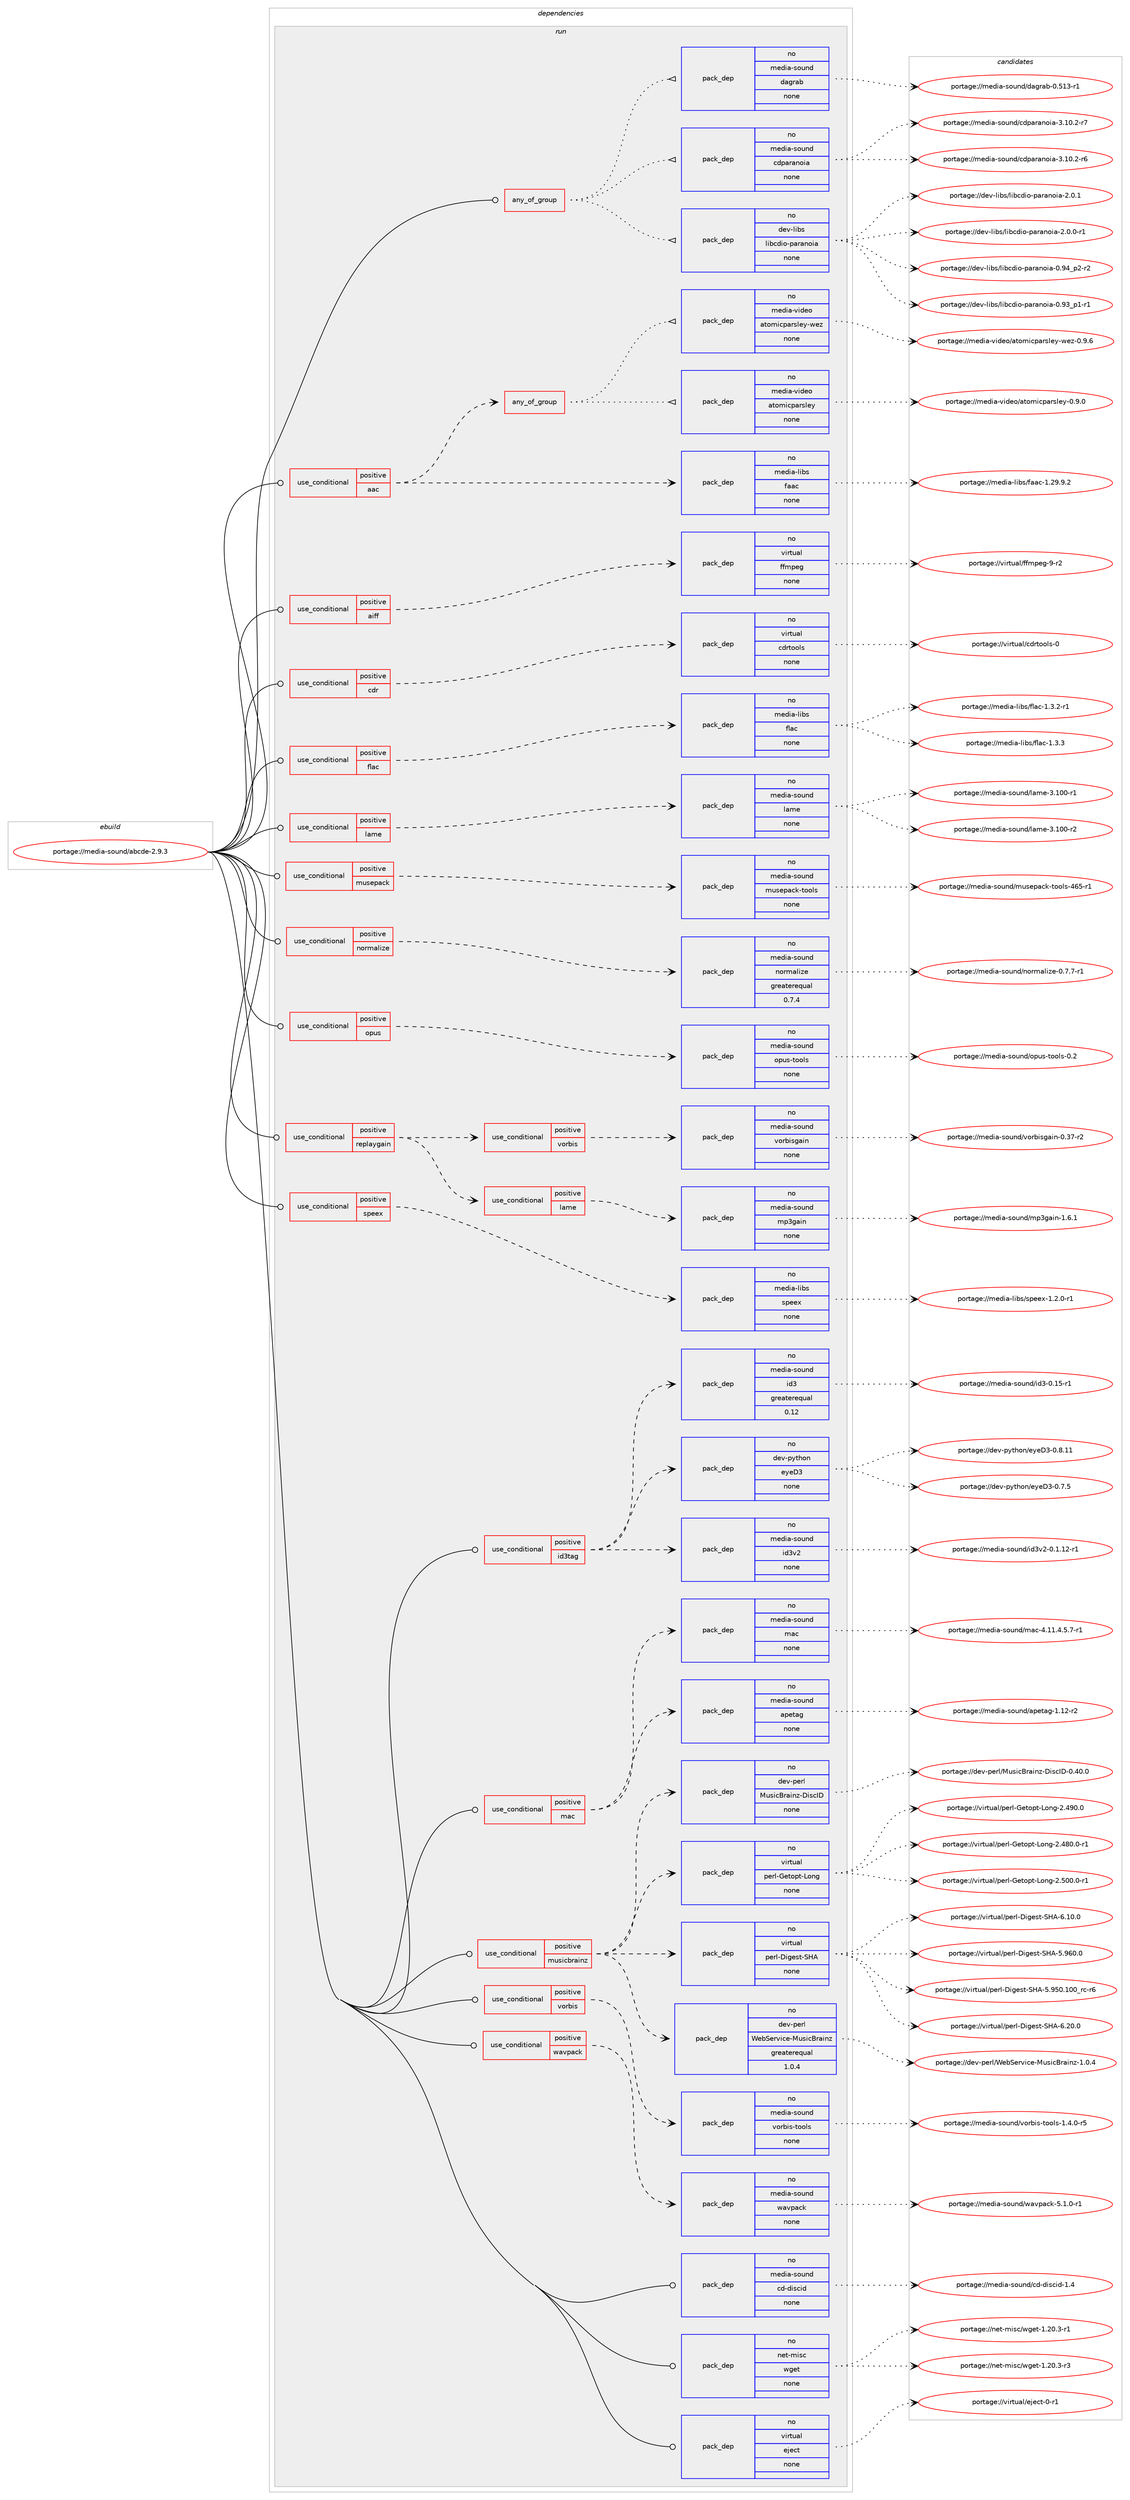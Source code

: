 digraph prolog {

# *************
# Graph options
# *************

newrank=true;
concentrate=true;
compound=true;
graph [rankdir=LR,fontname=Helvetica,fontsize=10,ranksep=1.5];#, ranksep=2.5, nodesep=0.2];
edge  [arrowhead=vee];
node  [fontname=Helvetica,fontsize=10];

# **********
# The ebuild
# **********

subgraph cluster_leftcol {
color=gray;
label=<<i>ebuild</i>>;
id [label="portage://media-sound/abcde-2.9.3", color=red, width=4, href="../media-sound/abcde-2.9.3.svg"];
}

# ****************
# The dependencies
# ****************

subgraph cluster_midcol {
color=gray;
label=<<i>dependencies</i>>;
subgraph cluster_compile {
fillcolor="#eeeeee";
style=filled;
label=<<i>compile</i>>;
}
subgraph cluster_compileandrun {
fillcolor="#eeeeee";
style=filled;
label=<<i>compile and run</i>>;
}
subgraph cluster_run {
fillcolor="#eeeeee";
style=filled;
label=<<i>run</i>>;
subgraph any2854 {
dependency197017 [label=<<TABLE BORDER="0" CELLBORDER="1" CELLSPACING="0" CELLPADDING="4"><TR><TD CELLPADDING="10">any_of_group</TD></TR></TABLE>>, shape=none, color=red];subgraph pack149127 {
dependency197018 [label=<<TABLE BORDER="0" CELLBORDER="1" CELLSPACING="0" CELLPADDING="4" WIDTH="220"><TR><TD ROWSPAN="6" CELLPADDING="30">pack_dep</TD></TR><TR><TD WIDTH="110">no</TD></TR><TR><TD>dev-libs</TD></TR><TR><TD>libcdio-paranoia</TD></TR><TR><TD>none</TD></TR><TR><TD></TD></TR></TABLE>>, shape=none, color=blue];
}
dependency197017:e -> dependency197018:w [weight=20,style="dotted",arrowhead="oinv"];
subgraph pack149128 {
dependency197019 [label=<<TABLE BORDER="0" CELLBORDER="1" CELLSPACING="0" CELLPADDING="4" WIDTH="220"><TR><TD ROWSPAN="6" CELLPADDING="30">pack_dep</TD></TR><TR><TD WIDTH="110">no</TD></TR><TR><TD>media-sound</TD></TR><TR><TD>cdparanoia</TD></TR><TR><TD>none</TD></TR><TR><TD></TD></TR></TABLE>>, shape=none, color=blue];
}
dependency197017:e -> dependency197019:w [weight=20,style="dotted",arrowhead="oinv"];
subgraph pack149129 {
dependency197020 [label=<<TABLE BORDER="0" CELLBORDER="1" CELLSPACING="0" CELLPADDING="4" WIDTH="220"><TR><TD ROWSPAN="6" CELLPADDING="30">pack_dep</TD></TR><TR><TD WIDTH="110">no</TD></TR><TR><TD>media-sound</TD></TR><TR><TD>dagrab</TD></TR><TR><TD>none</TD></TR><TR><TD></TD></TR></TABLE>>, shape=none, color=blue];
}
dependency197017:e -> dependency197020:w [weight=20,style="dotted",arrowhead="oinv"];
}
id:e -> dependency197017:w [weight=20,style="solid",arrowhead="odot"];
subgraph cond44886 {
dependency197021 [label=<<TABLE BORDER="0" CELLBORDER="1" CELLSPACING="0" CELLPADDING="4"><TR><TD ROWSPAN="3" CELLPADDING="10">use_conditional</TD></TR><TR><TD>positive</TD></TR><TR><TD>aac</TD></TR></TABLE>>, shape=none, color=red];
subgraph pack149130 {
dependency197022 [label=<<TABLE BORDER="0" CELLBORDER="1" CELLSPACING="0" CELLPADDING="4" WIDTH="220"><TR><TD ROWSPAN="6" CELLPADDING="30">pack_dep</TD></TR><TR><TD WIDTH="110">no</TD></TR><TR><TD>media-libs</TD></TR><TR><TD>faac</TD></TR><TR><TD>none</TD></TR><TR><TD></TD></TR></TABLE>>, shape=none, color=blue];
}
dependency197021:e -> dependency197022:w [weight=20,style="dashed",arrowhead="vee"];
subgraph any2855 {
dependency197023 [label=<<TABLE BORDER="0" CELLBORDER="1" CELLSPACING="0" CELLPADDING="4"><TR><TD CELLPADDING="10">any_of_group</TD></TR></TABLE>>, shape=none, color=red];subgraph pack149131 {
dependency197024 [label=<<TABLE BORDER="0" CELLBORDER="1" CELLSPACING="0" CELLPADDING="4" WIDTH="220"><TR><TD ROWSPAN="6" CELLPADDING="30">pack_dep</TD></TR><TR><TD WIDTH="110">no</TD></TR><TR><TD>media-video</TD></TR><TR><TD>atomicparsley</TD></TR><TR><TD>none</TD></TR><TR><TD></TD></TR></TABLE>>, shape=none, color=blue];
}
dependency197023:e -> dependency197024:w [weight=20,style="dotted",arrowhead="oinv"];
subgraph pack149132 {
dependency197025 [label=<<TABLE BORDER="0" CELLBORDER="1" CELLSPACING="0" CELLPADDING="4" WIDTH="220"><TR><TD ROWSPAN="6" CELLPADDING="30">pack_dep</TD></TR><TR><TD WIDTH="110">no</TD></TR><TR><TD>media-video</TD></TR><TR><TD>atomicparsley-wez</TD></TR><TR><TD>none</TD></TR><TR><TD></TD></TR></TABLE>>, shape=none, color=blue];
}
dependency197023:e -> dependency197025:w [weight=20,style="dotted",arrowhead="oinv"];
}
dependency197021:e -> dependency197023:w [weight=20,style="dashed",arrowhead="vee"];
}
id:e -> dependency197021:w [weight=20,style="solid",arrowhead="odot"];
subgraph cond44887 {
dependency197026 [label=<<TABLE BORDER="0" CELLBORDER="1" CELLSPACING="0" CELLPADDING="4"><TR><TD ROWSPAN="3" CELLPADDING="10">use_conditional</TD></TR><TR><TD>positive</TD></TR><TR><TD>aiff</TD></TR></TABLE>>, shape=none, color=red];
subgraph pack149133 {
dependency197027 [label=<<TABLE BORDER="0" CELLBORDER="1" CELLSPACING="0" CELLPADDING="4" WIDTH="220"><TR><TD ROWSPAN="6" CELLPADDING="30">pack_dep</TD></TR><TR><TD WIDTH="110">no</TD></TR><TR><TD>virtual</TD></TR><TR><TD>ffmpeg</TD></TR><TR><TD>none</TD></TR><TR><TD></TD></TR></TABLE>>, shape=none, color=blue];
}
dependency197026:e -> dependency197027:w [weight=20,style="dashed",arrowhead="vee"];
}
id:e -> dependency197026:w [weight=20,style="solid",arrowhead="odot"];
subgraph cond44888 {
dependency197028 [label=<<TABLE BORDER="0" CELLBORDER="1" CELLSPACING="0" CELLPADDING="4"><TR><TD ROWSPAN="3" CELLPADDING="10">use_conditional</TD></TR><TR><TD>positive</TD></TR><TR><TD>cdr</TD></TR></TABLE>>, shape=none, color=red];
subgraph pack149134 {
dependency197029 [label=<<TABLE BORDER="0" CELLBORDER="1" CELLSPACING="0" CELLPADDING="4" WIDTH="220"><TR><TD ROWSPAN="6" CELLPADDING="30">pack_dep</TD></TR><TR><TD WIDTH="110">no</TD></TR><TR><TD>virtual</TD></TR><TR><TD>cdrtools</TD></TR><TR><TD>none</TD></TR><TR><TD></TD></TR></TABLE>>, shape=none, color=blue];
}
dependency197028:e -> dependency197029:w [weight=20,style="dashed",arrowhead="vee"];
}
id:e -> dependency197028:w [weight=20,style="solid",arrowhead="odot"];
subgraph cond44889 {
dependency197030 [label=<<TABLE BORDER="0" CELLBORDER="1" CELLSPACING="0" CELLPADDING="4"><TR><TD ROWSPAN="3" CELLPADDING="10">use_conditional</TD></TR><TR><TD>positive</TD></TR><TR><TD>flac</TD></TR></TABLE>>, shape=none, color=red];
subgraph pack149135 {
dependency197031 [label=<<TABLE BORDER="0" CELLBORDER="1" CELLSPACING="0" CELLPADDING="4" WIDTH="220"><TR><TD ROWSPAN="6" CELLPADDING="30">pack_dep</TD></TR><TR><TD WIDTH="110">no</TD></TR><TR><TD>media-libs</TD></TR><TR><TD>flac</TD></TR><TR><TD>none</TD></TR><TR><TD></TD></TR></TABLE>>, shape=none, color=blue];
}
dependency197030:e -> dependency197031:w [weight=20,style="dashed",arrowhead="vee"];
}
id:e -> dependency197030:w [weight=20,style="solid",arrowhead="odot"];
subgraph cond44890 {
dependency197032 [label=<<TABLE BORDER="0" CELLBORDER="1" CELLSPACING="0" CELLPADDING="4"><TR><TD ROWSPAN="3" CELLPADDING="10">use_conditional</TD></TR><TR><TD>positive</TD></TR><TR><TD>id3tag</TD></TR></TABLE>>, shape=none, color=red];
subgraph pack149136 {
dependency197033 [label=<<TABLE BORDER="0" CELLBORDER="1" CELLSPACING="0" CELLPADDING="4" WIDTH="220"><TR><TD ROWSPAN="6" CELLPADDING="30">pack_dep</TD></TR><TR><TD WIDTH="110">no</TD></TR><TR><TD>dev-python</TD></TR><TR><TD>eyeD3</TD></TR><TR><TD>none</TD></TR><TR><TD></TD></TR></TABLE>>, shape=none, color=blue];
}
dependency197032:e -> dependency197033:w [weight=20,style="dashed",arrowhead="vee"];
subgraph pack149137 {
dependency197034 [label=<<TABLE BORDER="0" CELLBORDER="1" CELLSPACING="0" CELLPADDING="4" WIDTH="220"><TR><TD ROWSPAN="6" CELLPADDING="30">pack_dep</TD></TR><TR><TD WIDTH="110">no</TD></TR><TR><TD>media-sound</TD></TR><TR><TD>id3</TD></TR><TR><TD>greaterequal</TD></TR><TR><TD>0.12</TD></TR></TABLE>>, shape=none, color=blue];
}
dependency197032:e -> dependency197034:w [weight=20,style="dashed",arrowhead="vee"];
subgraph pack149138 {
dependency197035 [label=<<TABLE BORDER="0" CELLBORDER="1" CELLSPACING="0" CELLPADDING="4" WIDTH="220"><TR><TD ROWSPAN="6" CELLPADDING="30">pack_dep</TD></TR><TR><TD WIDTH="110">no</TD></TR><TR><TD>media-sound</TD></TR><TR><TD>id3v2</TD></TR><TR><TD>none</TD></TR><TR><TD></TD></TR></TABLE>>, shape=none, color=blue];
}
dependency197032:e -> dependency197035:w [weight=20,style="dashed",arrowhead="vee"];
}
id:e -> dependency197032:w [weight=20,style="solid",arrowhead="odot"];
subgraph cond44891 {
dependency197036 [label=<<TABLE BORDER="0" CELLBORDER="1" CELLSPACING="0" CELLPADDING="4"><TR><TD ROWSPAN="3" CELLPADDING="10">use_conditional</TD></TR><TR><TD>positive</TD></TR><TR><TD>lame</TD></TR></TABLE>>, shape=none, color=red];
subgraph pack149139 {
dependency197037 [label=<<TABLE BORDER="0" CELLBORDER="1" CELLSPACING="0" CELLPADDING="4" WIDTH="220"><TR><TD ROWSPAN="6" CELLPADDING="30">pack_dep</TD></TR><TR><TD WIDTH="110">no</TD></TR><TR><TD>media-sound</TD></TR><TR><TD>lame</TD></TR><TR><TD>none</TD></TR><TR><TD></TD></TR></TABLE>>, shape=none, color=blue];
}
dependency197036:e -> dependency197037:w [weight=20,style="dashed",arrowhead="vee"];
}
id:e -> dependency197036:w [weight=20,style="solid",arrowhead="odot"];
subgraph cond44892 {
dependency197038 [label=<<TABLE BORDER="0" CELLBORDER="1" CELLSPACING="0" CELLPADDING="4"><TR><TD ROWSPAN="3" CELLPADDING="10">use_conditional</TD></TR><TR><TD>positive</TD></TR><TR><TD>mac</TD></TR></TABLE>>, shape=none, color=red];
subgraph pack149140 {
dependency197039 [label=<<TABLE BORDER="0" CELLBORDER="1" CELLSPACING="0" CELLPADDING="4" WIDTH="220"><TR><TD ROWSPAN="6" CELLPADDING="30">pack_dep</TD></TR><TR><TD WIDTH="110">no</TD></TR><TR><TD>media-sound</TD></TR><TR><TD>apetag</TD></TR><TR><TD>none</TD></TR><TR><TD></TD></TR></TABLE>>, shape=none, color=blue];
}
dependency197038:e -> dependency197039:w [weight=20,style="dashed",arrowhead="vee"];
subgraph pack149141 {
dependency197040 [label=<<TABLE BORDER="0" CELLBORDER="1" CELLSPACING="0" CELLPADDING="4" WIDTH="220"><TR><TD ROWSPAN="6" CELLPADDING="30">pack_dep</TD></TR><TR><TD WIDTH="110">no</TD></TR><TR><TD>media-sound</TD></TR><TR><TD>mac</TD></TR><TR><TD>none</TD></TR><TR><TD></TD></TR></TABLE>>, shape=none, color=blue];
}
dependency197038:e -> dependency197040:w [weight=20,style="dashed",arrowhead="vee"];
}
id:e -> dependency197038:w [weight=20,style="solid",arrowhead="odot"];
subgraph cond44893 {
dependency197041 [label=<<TABLE BORDER="0" CELLBORDER="1" CELLSPACING="0" CELLPADDING="4"><TR><TD ROWSPAN="3" CELLPADDING="10">use_conditional</TD></TR><TR><TD>positive</TD></TR><TR><TD>musepack</TD></TR></TABLE>>, shape=none, color=red];
subgraph pack149142 {
dependency197042 [label=<<TABLE BORDER="0" CELLBORDER="1" CELLSPACING="0" CELLPADDING="4" WIDTH="220"><TR><TD ROWSPAN="6" CELLPADDING="30">pack_dep</TD></TR><TR><TD WIDTH="110">no</TD></TR><TR><TD>media-sound</TD></TR><TR><TD>musepack-tools</TD></TR><TR><TD>none</TD></TR><TR><TD></TD></TR></TABLE>>, shape=none, color=blue];
}
dependency197041:e -> dependency197042:w [weight=20,style="dashed",arrowhead="vee"];
}
id:e -> dependency197041:w [weight=20,style="solid",arrowhead="odot"];
subgraph cond44894 {
dependency197043 [label=<<TABLE BORDER="0" CELLBORDER="1" CELLSPACING="0" CELLPADDING="4"><TR><TD ROWSPAN="3" CELLPADDING="10">use_conditional</TD></TR><TR><TD>positive</TD></TR><TR><TD>musicbrainz</TD></TR></TABLE>>, shape=none, color=red];
subgraph pack149143 {
dependency197044 [label=<<TABLE BORDER="0" CELLBORDER="1" CELLSPACING="0" CELLPADDING="4" WIDTH="220"><TR><TD ROWSPAN="6" CELLPADDING="30">pack_dep</TD></TR><TR><TD WIDTH="110">no</TD></TR><TR><TD>dev-perl</TD></TR><TR><TD>MusicBrainz-DiscID</TD></TR><TR><TD>none</TD></TR><TR><TD></TD></TR></TABLE>>, shape=none, color=blue];
}
dependency197043:e -> dependency197044:w [weight=20,style="dashed",arrowhead="vee"];
subgraph pack149144 {
dependency197045 [label=<<TABLE BORDER="0" CELLBORDER="1" CELLSPACING="0" CELLPADDING="4" WIDTH="220"><TR><TD ROWSPAN="6" CELLPADDING="30">pack_dep</TD></TR><TR><TD WIDTH="110">no</TD></TR><TR><TD>dev-perl</TD></TR><TR><TD>WebService-MusicBrainz</TD></TR><TR><TD>greaterequal</TD></TR><TR><TD>1.0.4</TD></TR></TABLE>>, shape=none, color=blue];
}
dependency197043:e -> dependency197045:w [weight=20,style="dashed",arrowhead="vee"];
subgraph pack149145 {
dependency197046 [label=<<TABLE BORDER="0" CELLBORDER="1" CELLSPACING="0" CELLPADDING="4" WIDTH="220"><TR><TD ROWSPAN="6" CELLPADDING="30">pack_dep</TD></TR><TR><TD WIDTH="110">no</TD></TR><TR><TD>virtual</TD></TR><TR><TD>perl-Digest-SHA</TD></TR><TR><TD>none</TD></TR><TR><TD></TD></TR></TABLE>>, shape=none, color=blue];
}
dependency197043:e -> dependency197046:w [weight=20,style="dashed",arrowhead="vee"];
subgraph pack149146 {
dependency197047 [label=<<TABLE BORDER="0" CELLBORDER="1" CELLSPACING="0" CELLPADDING="4" WIDTH="220"><TR><TD ROWSPAN="6" CELLPADDING="30">pack_dep</TD></TR><TR><TD WIDTH="110">no</TD></TR><TR><TD>virtual</TD></TR><TR><TD>perl-Getopt-Long</TD></TR><TR><TD>none</TD></TR><TR><TD></TD></TR></TABLE>>, shape=none, color=blue];
}
dependency197043:e -> dependency197047:w [weight=20,style="dashed",arrowhead="vee"];
}
id:e -> dependency197043:w [weight=20,style="solid",arrowhead="odot"];
subgraph cond44895 {
dependency197048 [label=<<TABLE BORDER="0" CELLBORDER="1" CELLSPACING="0" CELLPADDING="4"><TR><TD ROWSPAN="3" CELLPADDING="10">use_conditional</TD></TR><TR><TD>positive</TD></TR><TR><TD>normalize</TD></TR></TABLE>>, shape=none, color=red];
subgraph pack149147 {
dependency197049 [label=<<TABLE BORDER="0" CELLBORDER="1" CELLSPACING="0" CELLPADDING="4" WIDTH="220"><TR><TD ROWSPAN="6" CELLPADDING="30">pack_dep</TD></TR><TR><TD WIDTH="110">no</TD></TR><TR><TD>media-sound</TD></TR><TR><TD>normalize</TD></TR><TR><TD>greaterequal</TD></TR><TR><TD>0.7.4</TD></TR></TABLE>>, shape=none, color=blue];
}
dependency197048:e -> dependency197049:w [weight=20,style="dashed",arrowhead="vee"];
}
id:e -> dependency197048:w [weight=20,style="solid",arrowhead="odot"];
subgraph cond44896 {
dependency197050 [label=<<TABLE BORDER="0" CELLBORDER="1" CELLSPACING="0" CELLPADDING="4"><TR><TD ROWSPAN="3" CELLPADDING="10">use_conditional</TD></TR><TR><TD>positive</TD></TR><TR><TD>opus</TD></TR></TABLE>>, shape=none, color=red];
subgraph pack149148 {
dependency197051 [label=<<TABLE BORDER="0" CELLBORDER="1" CELLSPACING="0" CELLPADDING="4" WIDTH="220"><TR><TD ROWSPAN="6" CELLPADDING="30">pack_dep</TD></TR><TR><TD WIDTH="110">no</TD></TR><TR><TD>media-sound</TD></TR><TR><TD>opus-tools</TD></TR><TR><TD>none</TD></TR><TR><TD></TD></TR></TABLE>>, shape=none, color=blue];
}
dependency197050:e -> dependency197051:w [weight=20,style="dashed",arrowhead="vee"];
}
id:e -> dependency197050:w [weight=20,style="solid",arrowhead="odot"];
subgraph cond44897 {
dependency197052 [label=<<TABLE BORDER="0" CELLBORDER="1" CELLSPACING="0" CELLPADDING="4"><TR><TD ROWSPAN="3" CELLPADDING="10">use_conditional</TD></TR><TR><TD>positive</TD></TR><TR><TD>replaygain</TD></TR></TABLE>>, shape=none, color=red];
subgraph cond44898 {
dependency197053 [label=<<TABLE BORDER="0" CELLBORDER="1" CELLSPACING="0" CELLPADDING="4"><TR><TD ROWSPAN="3" CELLPADDING="10">use_conditional</TD></TR><TR><TD>positive</TD></TR><TR><TD>lame</TD></TR></TABLE>>, shape=none, color=red];
subgraph pack149149 {
dependency197054 [label=<<TABLE BORDER="0" CELLBORDER="1" CELLSPACING="0" CELLPADDING="4" WIDTH="220"><TR><TD ROWSPAN="6" CELLPADDING="30">pack_dep</TD></TR><TR><TD WIDTH="110">no</TD></TR><TR><TD>media-sound</TD></TR><TR><TD>mp3gain</TD></TR><TR><TD>none</TD></TR><TR><TD></TD></TR></TABLE>>, shape=none, color=blue];
}
dependency197053:e -> dependency197054:w [weight=20,style="dashed",arrowhead="vee"];
}
dependency197052:e -> dependency197053:w [weight=20,style="dashed",arrowhead="vee"];
subgraph cond44899 {
dependency197055 [label=<<TABLE BORDER="0" CELLBORDER="1" CELLSPACING="0" CELLPADDING="4"><TR><TD ROWSPAN="3" CELLPADDING="10">use_conditional</TD></TR><TR><TD>positive</TD></TR><TR><TD>vorbis</TD></TR></TABLE>>, shape=none, color=red];
subgraph pack149150 {
dependency197056 [label=<<TABLE BORDER="0" CELLBORDER="1" CELLSPACING="0" CELLPADDING="4" WIDTH="220"><TR><TD ROWSPAN="6" CELLPADDING="30">pack_dep</TD></TR><TR><TD WIDTH="110">no</TD></TR><TR><TD>media-sound</TD></TR><TR><TD>vorbisgain</TD></TR><TR><TD>none</TD></TR><TR><TD></TD></TR></TABLE>>, shape=none, color=blue];
}
dependency197055:e -> dependency197056:w [weight=20,style="dashed",arrowhead="vee"];
}
dependency197052:e -> dependency197055:w [weight=20,style="dashed",arrowhead="vee"];
}
id:e -> dependency197052:w [weight=20,style="solid",arrowhead="odot"];
subgraph cond44900 {
dependency197057 [label=<<TABLE BORDER="0" CELLBORDER="1" CELLSPACING="0" CELLPADDING="4"><TR><TD ROWSPAN="3" CELLPADDING="10">use_conditional</TD></TR><TR><TD>positive</TD></TR><TR><TD>speex</TD></TR></TABLE>>, shape=none, color=red];
subgraph pack149151 {
dependency197058 [label=<<TABLE BORDER="0" CELLBORDER="1" CELLSPACING="0" CELLPADDING="4" WIDTH="220"><TR><TD ROWSPAN="6" CELLPADDING="30">pack_dep</TD></TR><TR><TD WIDTH="110">no</TD></TR><TR><TD>media-libs</TD></TR><TR><TD>speex</TD></TR><TR><TD>none</TD></TR><TR><TD></TD></TR></TABLE>>, shape=none, color=blue];
}
dependency197057:e -> dependency197058:w [weight=20,style="dashed",arrowhead="vee"];
}
id:e -> dependency197057:w [weight=20,style="solid",arrowhead="odot"];
subgraph cond44901 {
dependency197059 [label=<<TABLE BORDER="0" CELLBORDER="1" CELLSPACING="0" CELLPADDING="4"><TR><TD ROWSPAN="3" CELLPADDING="10">use_conditional</TD></TR><TR><TD>positive</TD></TR><TR><TD>vorbis</TD></TR></TABLE>>, shape=none, color=red];
subgraph pack149152 {
dependency197060 [label=<<TABLE BORDER="0" CELLBORDER="1" CELLSPACING="0" CELLPADDING="4" WIDTH="220"><TR><TD ROWSPAN="6" CELLPADDING="30">pack_dep</TD></TR><TR><TD WIDTH="110">no</TD></TR><TR><TD>media-sound</TD></TR><TR><TD>vorbis-tools</TD></TR><TR><TD>none</TD></TR><TR><TD></TD></TR></TABLE>>, shape=none, color=blue];
}
dependency197059:e -> dependency197060:w [weight=20,style="dashed",arrowhead="vee"];
}
id:e -> dependency197059:w [weight=20,style="solid",arrowhead="odot"];
subgraph cond44902 {
dependency197061 [label=<<TABLE BORDER="0" CELLBORDER="1" CELLSPACING="0" CELLPADDING="4"><TR><TD ROWSPAN="3" CELLPADDING="10">use_conditional</TD></TR><TR><TD>positive</TD></TR><TR><TD>wavpack</TD></TR></TABLE>>, shape=none, color=red];
subgraph pack149153 {
dependency197062 [label=<<TABLE BORDER="0" CELLBORDER="1" CELLSPACING="0" CELLPADDING="4" WIDTH="220"><TR><TD ROWSPAN="6" CELLPADDING="30">pack_dep</TD></TR><TR><TD WIDTH="110">no</TD></TR><TR><TD>media-sound</TD></TR><TR><TD>wavpack</TD></TR><TR><TD>none</TD></TR><TR><TD></TD></TR></TABLE>>, shape=none, color=blue];
}
dependency197061:e -> dependency197062:w [weight=20,style="dashed",arrowhead="vee"];
}
id:e -> dependency197061:w [weight=20,style="solid",arrowhead="odot"];
subgraph pack149154 {
dependency197063 [label=<<TABLE BORDER="0" CELLBORDER="1" CELLSPACING="0" CELLPADDING="4" WIDTH="220"><TR><TD ROWSPAN="6" CELLPADDING="30">pack_dep</TD></TR><TR><TD WIDTH="110">no</TD></TR><TR><TD>media-sound</TD></TR><TR><TD>cd-discid</TD></TR><TR><TD>none</TD></TR><TR><TD></TD></TR></TABLE>>, shape=none, color=blue];
}
id:e -> dependency197063:w [weight=20,style="solid",arrowhead="odot"];
subgraph pack149155 {
dependency197064 [label=<<TABLE BORDER="0" CELLBORDER="1" CELLSPACING="0" CELLPADDING="4" WIDTH="220"><TR><TD ROWSPAN="6" CELLPADDING="30">pack_dep</TD></TR><TR><TD WIDTH="110">no</TD></TR><TR><TD>net-misc</TD></TR><TR><TD>wget</TD></TR><TR><TD>none</TD></TR><TR><TD></TD></TR></TABLE>>, shape=none, color=blue];
}
id:e -> dependency197064:w [weight=20,style="solid",arrowhead="odot"];
subgraph pack149156 {
dependency197065 [label=<<TABLE BORDER="0" CELLBORDER="1" CELLSPACING="0" CELLPADDING="4" WIDTH="220"><TR><TD ROWSPAN="6" CELLPADDING="30">pack_dep</TD></TR><TR><TD WIDTH="110">no</TD></TR><TR><TD>virtual</TD></TR><TR><TD>eject</TD></TR><TR><TD>none</TD></TR><TR><TD></TD></TR></TABLE>>, shape=none, color=blue];
}
id:e -> dependency197065:w [weight=20,style="solid",arrowhead="odot"];
}
}

# **************
# The candidates
# **************

subgraph cluster_choices {
rank=same;
color=gray;
label=<<i>candidates</i>>;

subgraph choice149127 {
color=black;
nodesep=1;
choice100101118451081059811547108105989910010511145112971149711011110597455046484649 [label="portage://dev-libs/libcdio-paranoia-2.0.1", color=red, width=4,href="../dev-libs/libcdio-paranoia-2.0.1.svg"];
choice1001011184510810598115471081059899100105111451129711497110111105974550464846484511449 [label="portage://dev-libs/libcdio-paranoia-2.0.0-r1", color=red, width=4,href="../dev-libs/libcdio-paranoia-2.0.0-r1.svg"];
choice100101118451081059811547108105989910010511145112971149711011110597454846575295112504511450 [label="portage://dev-libs/libcdio-paranoia-0.94_p2-r2", color=red, width=4,href="../dev-libs/libcdio-paranoia-0.94_p2-r2.svg"];
choice100101118451081059811547108105989910010511145112971149711011110597454846575195112494511449 [label="portage://dev-libs/libcdio-paranoia-0.93_p1-r1", color=red, width=4,href="../dev-libs/libcdio-paranoia-0.93_p1-r1.svg"];
dependency197018:e -> choice100101118451081059811547108105989910010511145112971149711011110597455046484649:w [style=dotted,weight="100"];
dependency197018:e -> choice1001011184510810598115471081059899100105111451129711497110111105974550464846484511449:w [style=dotted,weight="100"];
dependency197018:e -> choice100101118451081059811547108105989910010511145112971149711011110597454846575295112504511450:w [style=dotted,weight="100"];
dependency197018:e -> choice100101118451081059811547108105989910010511145112971149711011110597454846575195112494511449:w [style=dotted,weight="100"];
}
subgraph choice149128 {
color=black;
nodesep=1;
choice10910110010597451151111171101004799100112971149711011110597455146494846504511455 [label="portage://media-sound/cdparanoia-3.10.2-r7", color=red, width=4,href="../media-sound/cdparanoia-3.10.2-r7.svg"];
choice10910110010597451151111171101004799100112971149711011110597455146494846504511454 [label="portage://media-sound/cdparanoia-3.10.2-r6", color=red, width=4,href="../media-sound/cdparanoia-3.10.2-r6.svg"];
dependency197019:e -> choice10910110010597451151111171101004799100112971149711011110597455146494846504511455:w [style=dotted,weight="100"];
dependency197019:e -> choice10910110010597451151111171101004799100112971149711011110597455146494846504511454:w [style=dotted,weight="100"];
}
subgraph choice149129 {
color=black;
nodesep=1;
choice1091011001059745115111117110100471009710311497984548465349514511449 [label="portage://media-sound/dagrab-0.513-r1", color=red, width=4,href="../media-sound/dagrab-0.513-r1.svg"];
dependency197020:e -> choice1091011001059745115111117110100471009710311497984548465349514511449:w [style=dotted,weight="100"];
}
subgraph choice149130 {
color=black;
nodesep=1;
choice10910110010597451081059811547102979799454946505746574650 [label="portage://media-libs/faac-1.29.9.2", color=red, width=4,href="../media-libs/faac-1.29.9.2.svg"];
dependency197022:e -> choice10910110010597451081059811547102979799454946505746574650:w [style=dotted,weight="100"];
}
subgraph choice149131 {
color=black;
nodesep=1;
choice109101100105974511810510010111147971161111091059911297114115108101121454846574648 [label="portage://media-video/atomicparsley-0.9.0", color=red, width=4,href="../media-video/atomicparsley-0.9.0.svg"];
dependency197024:e -> choice109101100105974511810510010111147971161111091059911297114115108101121454846574648:w [style=dotted,weight="100"];
}
subgraph choice149132 {
color=black;
nodesep=1;
choice10910110010597451181051001011114797116111109105991129711411510810112145119101122454846574654 [label="portage://media-video/atomicparsley-wez-0.9.6", color=red, width=4,href="../media-video/atomicparsley-wez-0.9.6.svg"];
dependency197025:e -> choice10910110010597451181051001011114797116111109105991129711411510810112145119101122454846574654:w [style=dotted,weight="100"];
}
subgraph choice149133 {
color=black;
nodesep=1;
choice118105114116117971084710210210911210110345574511450 [label="portage://virtual/ffmpeg-9-r2", color=red, width=4,href="../virtual/ffmpeg-9-r2.svg"];
dependency197027:e -> choice118105114116117971084710210210911210110345574511450:w [style=dotted,weight="100"];
}
subgraph choice149134 {
color=black;
nodesep=1;
choice1181051141161179710847991001141161111111081154548 [label="portage://virtual/cdrtools-0", color=red, width=4,href="../virtual/cdrtools-0.svg"];
dependency197029:e -> choice1181051141161179710847991001141161111111081154548:w [style=dotted,weight="100"];
}
subgraph choice149135 {
color=black;
nodesep=1;
choice109101100105974510810598115471021089799454946514651 [label="portage://media-libs/flac-1.3.3", color=red, width=4,href="../media-libs/flac-1.3.3.svg"];
choice1091011001059745108105981154710210897994549465146504511449 [label="portage://media-libs/flac-1.3.2-r1", color=red, width=4,href="../media-libs/flac-1.3.2-r1.svg"];
dependency197031:e -> choice109101100105974510810598115471021089799454946514651:w [style=dotted,weight="100"];
dependency197031:e -> choice1091011001059745108105981154710210897994549465146504511449:w [style=dotted,weight="100"];
}
subgraph choice149136 {
color=black;
nodesep=1;
choice1001011184511212111610411111047101121101685145484656464949 [label="portage://dev-python/eyeD3-0.8.11", color=red, width=4,href="../dev-python/eyeD3-0.8.11.svg"];
choice10010111845112121116104111110471011211016851454846554653 [label="portage://dev-python/eyeD3-0.7.5", color=red, width=4,href="../dev-python/eyeD3-0.7.5.svg"];
dependency197033:e -> choice1001011184511212111610411111047101121101685145484656464949:w [style=dotted,weight="100"];
dependency197033:e -> choice10010111845112121116104111110471011211016851454846554653:w [style=dotted,weight="100"];
}
subgraph choice149137 {
color=black;
nodesep=1;
choice1091011001059745115111117110100471051005145484649534511449 [label="portage://media-sound/id3-0.15-r1", color=red, width=4,href="../media-sound/id3-0.15-r1.svg"];
dependency197034:e -> choice1091011001059745115111117110100471051005145484649534511449:w [style=dotted,weight="100"];
}
subgraph choice149138 {
color=black;
nodesep=1;
choice1091011001059745115111117110100471051005111850454846494649504511449 [label="portage://media-sound/id3v2-0.1.12-r1", color=red, width=4,href="../media-sound/id3v2-0.1.12-r1.svg"];
dependency197035:e -> choice1091011001059745115111117110100471051005111850454846494649504511449:w [style=dotted,weight="100"];
}
subgraph choice149139 {
color=black;
nodesep=1;
choice109101100105974511511111711010047108971091014551464948484511450 [label="portage://media-sound/lame-3.100-r2", color=red, width=4,href="../media-sound/lame-3.100-r2.svg"];
choice109101100105974511511111711010047108971091014551464948484511449 [label="portage://media-sound/lame-3.100-r1", color=red, width=4,href="../media-sound/lame-3.100-r1.svg"];
dependency197037:e -> choice109101100105974511511111711010047108971091014551464948484511450:w [style=dotted,weight="100"];
dependency197037:e -> choice109101100105974511511111711010047108971091014551464948484511449:w [style=dotted,weight="100"];
}
subgraph choice149140 {
color=black;
nodesep=1;
choice109101100105974511511111711010047971121011169710345494649504511450 [label="portage://media-sound/apetag-1.12-r2", color=red, width=4,href="../media-sound/apetag-1.12-r2.svg"];
dependency197039:e -> choice109101100105974511511111711010047971121011169710345494649504511450:w [style=dotted,weight="100"];
}
subgraph choice149141 {
color=black;
nodesep=1;
choice109101100105974511511111711010047109979945524649494652465346554511449 [label="portage://media-sound/mac-4.11.4.5.7-r1", color=red, width=4,href="../media-sound/mac-4.11.4.5.7-r1.svg"];
dependency197040:e -> choice109101100105974511511111711010047109979945524649494652465346554511449:w [style=dotted,weight="100"];
}
subgraph choice149142 {
color=black;
nodesep=1;
choice109101100105974511511111711010047109117115101112979910745116111111108115455254534511449 [label="portage://media-sound/musepack-tools-465-r1", color=red, width=4,href="../media-sound/musepack-tools-465-r1.svg"];
dependency197042:e -> choice109101100105974511511111711010047109117115101112979910745116111111108115455254534511449:w [style=dotted,weight="100"];
}
subgraph choice149143 {
color=black;
nodesep=1;
choice100101118451121011141084777117115105996611497105110122456810511599736845484652484648 [label="portage://dev-perl/MusicBrainz-DiscID-0.40.0", color=red, width=4,href="../dev-perl/MusicBrainz-DiscID-0.40.0.svg"];
dependency197044:e -> choice100101118451121011141084777117115105996611497105110122456810511599736845484652484648:w [style=dotted,weight="100"];
}
subgraph choice149144 {
color=black;
nodesep=1;
choice1001011184511210111410847871019883101114118105991014577117115105996611497105110122454946484652 [label="portage://dev-perl/WebService-MusicBrainz-1.0.4", color=red, width=4,href="../dev-perl/WebService-MusicBrainz-1.0.4.svg"];
dependency197045:e -> choice1001011184511210111410847871019883101114118105991014577117115105996611497105110122454946484652:w [style=dotted,weight="100"];
}
subgraph choice149145 {
color=black;
nodesep=1;
choice118105114116117971084711210111410845681051031011151164583726545544650484648 [label="portage://virtual/perl-Digest-SHA-6.20.0", color=red, width=4,href="../virtual/perl-Digest-SHA-6.20.0.svg"];
choice118105114116117971084711210111410845681051031011151164583726545544649484648 [label="portage://virtual/perl-Digest-SHA-6.10.0", color=red, width=4,href="../virtual/perl-Digest-SHA-6.10.0.svg"];
choice11810511411611797108471121011141084568105103101115116458372654553465754484648 [label="portage://virtual/perl-Digest-SHA-5.960.0", color=red, width=4,href="../virtual/perl-Digest-SHA-5.960.0.svg"];
choice11810511411611797108471121011141084568105103101115116458372654553465753484649484895114994511454 [label="portage://virtual/perl-Digest-SHA-5.950.100_rc-r6", color=red, width=4,href="../virtual/perl-Digest-SHA-5.950.100_rc-r6.svg"];
dependency197046:e -> choice118105114116117971084711210111410845681051031011151164583726545544650484648:w [style=dotted,weight="100"];
dependency197046:e -> choice118105114116117971084711210111410845681051031011151164583726545544649484648:w [style=dotted,weight="100"];
dependency197046:e -> choice11810511411611797108471121011141084568105103101115116458372654553465754484648:w [style=dotted,weight="100"];
dependency197046:e -> choice11810511411611797108471121011141084568105103101115116458372654553465753484649484895114994511454:w [style=dotted,weight="100"];
}
subgraph choice149146 {
color=black;
nodesep=1;
choice11810511411611797108471121011141084571101116111112116457611111010345504653484846484511449 [label="portage://virtual/perl-Getopt-Long-2.500.0-r1", color=red, width=4,href="../virtual/perl-Getopt-Long-2.500.0-r1.svg"];
choice1181051141161179710847112101114108457110111611111211645761111101034550465257484648 [label="portage://virtual/perl-Getopt-Long-2.490.0", color=red, width=4,href="../virtual/perl-Getopt-Long-2.490.0.svg"];
choice11810511411611797108471121011141084571101116111112116457611111010345504652564846484511449 [label="portage://virtual/perl-Getopt-Long-2.480.0-r1", color=red, width=4,href="../virtual/perl-Getopt-Long-2.480.0-r1.svg"];
dependency197047:e -> choice11810511411611797108471121011141084571101116111112116457611111010345504653484846484511449:w [style=dotted,weight="100"];
dependency197047:e -> choice1181051141161179710847112101114108457110111611111211645761111101034550465257484648:w [style=dotted,weight="100"];
dependency197047:e -> choice11810511411611797108471121011141084571101116111112116457611111010345504652564846484511449:w [style=dotted,weight="100"];
}
subgraph choice149147 {
color=black;
nodesep=1;
choice109101100105974511511111711010047110111114109971081051221014548465546554511449 [label="portage://media-sound/normalize-0.7.7-r1", color=red, width=4,href="../media-sound/normalize-0.7.7-r1.svg"];
dependency197049:e -> choice109101100105974511511111711010047110111114109971081051221014548465546554511449:w [style=dotted,weight="100"];
}
subgraph choice149148 {
color=black;
nodesep=1;
choice1091011001059745115111117110100471111121171154511611111110811545484650 [label="portage://media-sound/opus-tools-0.2", color=red, width=4,href="../media-sound/opus-tools-0.2.svg"];
dependency197051:e -> choice1091011001059745115111117110100471111121171154511611111110811545484650:w [style=dotted,weight="100"];
}
subgraph choice149149 {
color=black;
nodesep=1;
choice1091011001059745115111117110100471091125110397105110454946544649 [label="portage://media-sound/mp3gain-1.6.1", color=red, width=4,href="../media-sound/mp3gain-1.6.1.svg"];
dependency197054:e -> choice1091011001059745115111117110100471091125110397105110454946544649:w [style=dotted,weight="100"];
}
subgraph choice149150 {
color=black;
nodesep=1;
choice109101100105974511511111711010047118111114981051151039710511045484651554511450 [label="portage://media-sound/vorbisgain-0.37-r2", color=red, width=4,href="../media-sound/vorbisgain-0.37-r2.svg"];
dependency197056:e -> choice109101100105974511511111711010047118111114981051151039710511045484651554511450:w [style=dotted,weight="100"];
}
subgraph choice149151 {
color=black;
nodesep=1;
choice109101100105974510810598115471151121011011204549465046484511449 [label="portage://media-libs/speex-1.2.0-r1", color=red, width=4,href="../media-libs/speex-1.2.0-r1.svg"];
dependency197058:e -> choice109101100105974510810598115471151121011011204549465046484511449:w [style=dotted,weight="100"];
}
subgraph choice149152 {
color=black;
nodesep=1;
choice10910110010597451151111171101004711811111498105115451161111111081154549465246484511453 [label="portage://media-sound/vorbis-tools-1.4.0-r5", color=red, width=4,href="../media-sound/vorbis-tools-1.4.0-r5.svg"];
dependency197060:e -> choice10910110010597451151111171101004711811111498105115451161111111081154549465246484511453:w [style=dotted,weight="100"];
}
subgraph choice149153 {
color=black;
nodesep=1;
choice1091011001059745115111117110100471199711811297991074553464946484511449 [label="portage://media-sound/wavpack-5.1.0-r1", color=red, width=4,href="../media-sound/wavpack-5.1.0-r1.svg"];
dependency197062:e -> choice1091011001059745115111117110100471199711811297991074553464946484511449:w [style=dotted,weight="100"];
}
subgraph choice149154 {
color=black;
nodesep=1;
choice10910110010597451151111171101004799100451001051159910510045494652 [label="portage://media-sound/cd-discid-1.4", color=red, width=4,href="../media-sound/cd-discid-1.4.svg"];
dependency197063:e -> choice10910110010597451151111171101004799100451001051159910510045494652:w [style=dotted,weight="100"];
}
subgraph choice149155 {
color=black;
nodesep=1;
choice110101116451091051159947119103101116454946504846514511451 [label="portage://net-misc/wget-1.20.3-r3", color=red, width=4,href="../net-misc/wget-1.20.3-r3.svg"];
choice110101116451091051159947119103101116454946504846514511449 [label="portage://net-misc/wget-1.20.3-r1", color=red, width=4,href="../net-misc/wget-1.20.3-r1.svg"];
dependency197064:e -> choice110101116451091051159947119103101116454946504846514511451:w [style=dotted,weight="100"];
dependency197064:e -> choice110101116451091051159947119103101116454946504846514511449:w [style=dotted,weight="100"];
}
subgraph choice149156 {
color=black;
nodesep=1;
choice11810511411611797108471011061019911645484511449 [label="portage://virtual/eject-0-r1", color=red, width=4,href="../virtual/eject-0-r1.svg"];
dependency197065:e -> choice11810511411611797108471011061019911645484511449:w [style=dotted,weight="100"];
}
}

}
